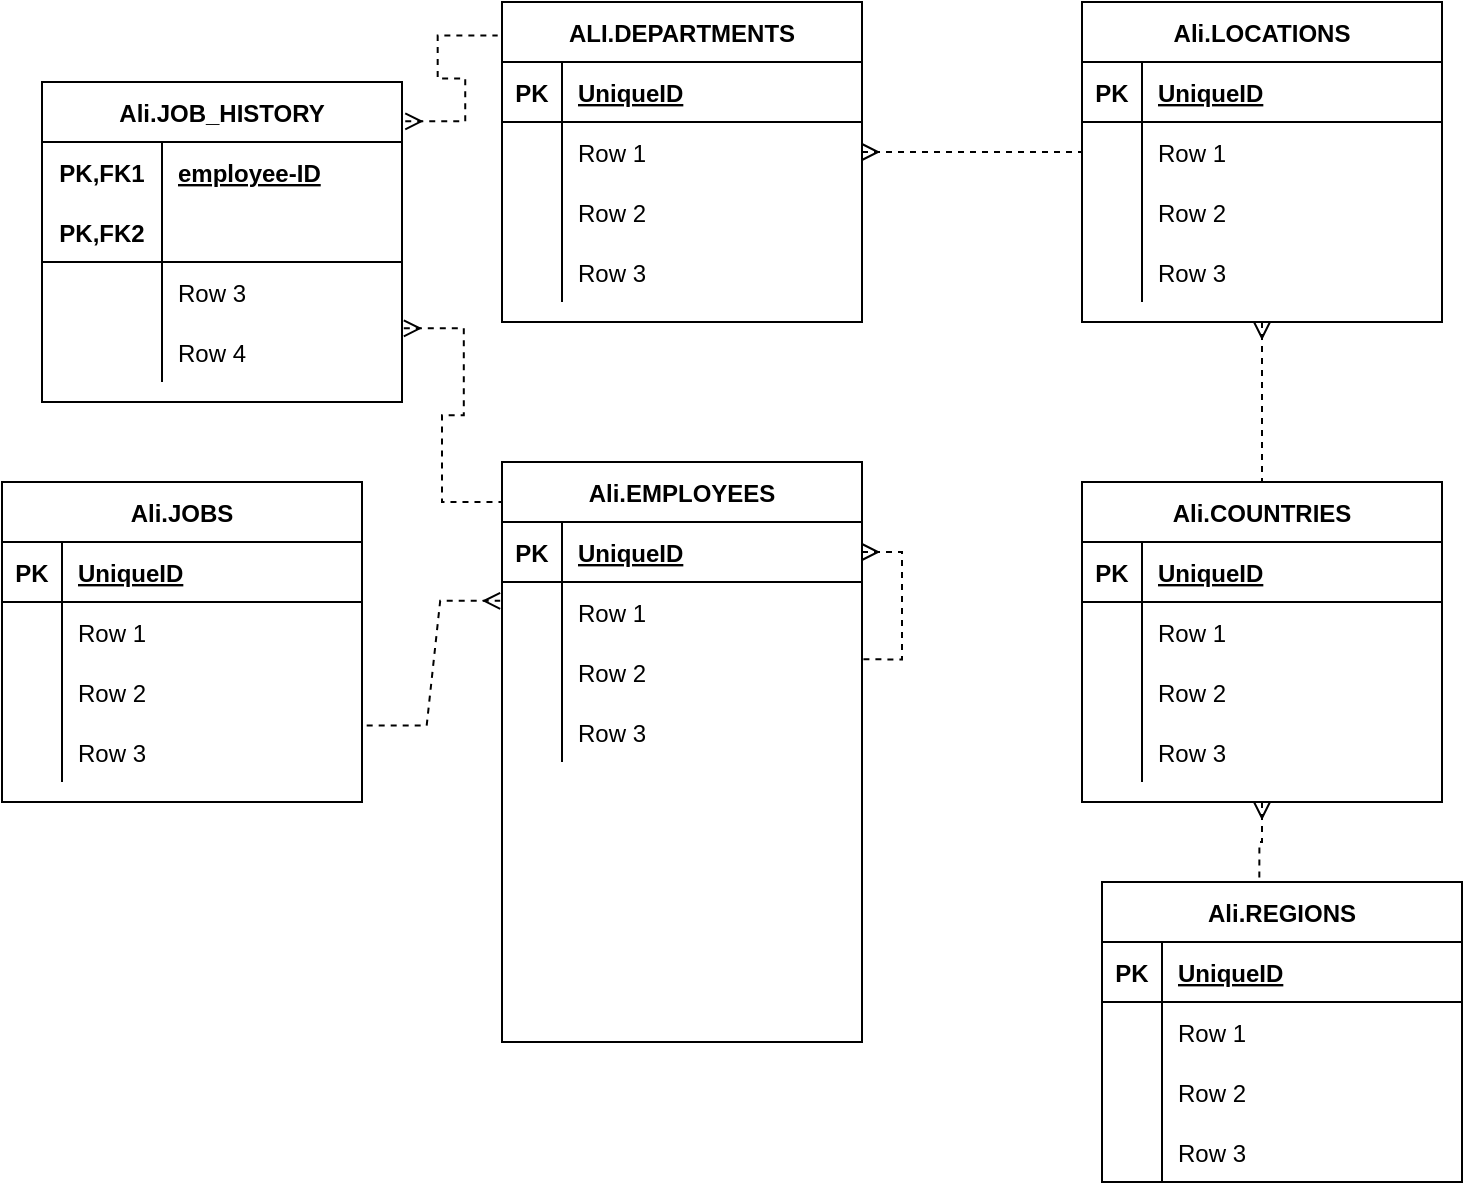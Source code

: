 <mxfile version="15.8.2" type="github">
  <diagram id="R2lEEEUBdFMjLlhIrx00" name="Page-1">
    <mxGraphModel dx="767" dy="3507" grid="1" gridSize="10" guides="1" tooltips="1" connect="1" arrows="1" fold="1" page="1" pageScale="1" pageWidth="850" pageHeight="1100" math="0" shadow="0" extFonts="Permanent Marker^https://fonts.googleapis.com/css?family=Permanent+Marker">
      <root>
        <mxCell id="0" />
        <mxCell id="1" parent="0" />
        <mxCell id="7fZ0vYvf8pzitBGJ73c1-1" value="Ali.JOBS" style="shape=table;startSize=30;container=1;collapsible=1;childLayout=tableLayout;fixedRows=1;rowLines=0;fontStyle=1;align=center;resizeLast=1;" vertex="1" parent="1">
          <mxGeometry x="20" y="-1880" width="180" height="160" as="geometry" />
        </mxCell>
        <mxCell id="7fZ0vYvf8pzitBGJ73c1-2" value="" style="shape=partialRectangle;collapsible=0;dropTarget=0;pointerEvents=0;fillColor=none;top=0;left=0;bottom=1;right=0;points=[[0,0.5],[1,0.5]];portConstraint=eastwest;" vertex="1" parent="7fZ0vYvf8pzitBGJ73c1-1">
          <mxGeometry y="30" width="180" height="30" as="geometry" />
        </mxCell>
        <mxCell id="7fZ0vYvf8pzitBGJ73c1-3" value="PK" style="shape=partialRectangle;connectable=0;fillColor=none;top=0;left=0;bottom=0;right=0;fontStyle=1;overflow=hidden;" vertex="1" parent="7fZ0vYvf8pzitBGJ73c1-2">
          <mxGeometry width="30" height="30" as="geometry">
            <mxRectangle width="30" height="30" as="alternateBounds" />
          </mxGeometry>
        </mxCell>
        <mxCell id="7fZ0vYvf8pzitBGJ73c1-4" value="UniqueID" style="shape=partialRectangle;connectable=0;fillColor=none;top=0;left=0;bottom=0;right=0;align=left;spacingLeft=6;fontStyle=5;overflow=hidden;" vertex="1" parent="7fZ0vYvf8pzitBGJ73c1-2">
          <mxGeometry x="30" width="150" height="30" as="geometry">
            <mxRectangle width="150" height="30" as="alternateBounds" />
          </mxGeometry>
        </mxCell>
        <mxCell id="7fZ0vYvf8pzitBGJ73c1-5" value="" style="shape=partialRectangle;collapsible=0;dropTarget=0;pointerEvents=0;fillColor=none;top=0;left=0;bottom=0;right=0;points=[[0,0.5],[1,0.5]];portConstraint=eastwest;" vertex="1" parent="7fZ0vYvf8pzitBGJ73c1-1">
          <mxGeometry y="60" width="180" height="30" as="geometry" />
        </mxCell>
        <mxCell id="7fZ0vYvf8pzitBGJ73c1-6" value="" style="shape=partialRectangle;connectable=0;fillColor=none;top=0;left=0;bottom=0;right=0;editable=1;overflow=hidden;" vertex="1" parent="7fZ0vYvf8pzitBGJ73c1-5">
          <mxGeometry width="30" height="30" as="geometry">
            <mxRectangle width="30" height="30" as="alternateBounds" />
          </mxGeometry>
        </mxCell>
        <mxCell id="7fZ0vYvf8pzitBGJ73c1-7" value="Row 1" style="shape=partialRectangle;connectable=0;fillColor=none;top=0;left=0;bottom=0;right=0;align=left;spacingLeft=6;overflow=hidden;" vertex="1" parent="7fZ0vYvf8pzitBGJ73c1-5">
          <mxGeometry x="30" width="150" height="30" as="geometry">
            <mxRectangle width="150" height="30" as="alternateBounds" />
          </mxGeometry>
        </mxCell>
        <mxCell id="7fZ0vYvf8pzitBGJ73c1-8" value="" style="shape=partialRectangle;collapsible=0;dropTarget=0;pointerEvents=0;fillColor=none;top=0;left=0;bottom=0;right=0;points=[[0,0.5],[1,0.5]];portConstraint=eastwest;" vertex="1" parent="7fZ0vYvf8pzitBGJ73c1-1">
          <mxGeometry y="90" width="180" height="30" as="geometry" />
        </mxCell>
        <mxCell id="7fZ0vYvf8pzitBGJ73c1-9" value="" style="shape=partialRectangle;connectable=0;fillColor=none;top=0;left=0;bottom=0;right=0;editable=1;overflow=hidden;" vertex="1" parent="7fZ0vYvf8pzitBGJ73c1-8">
          <mxGeometry width="30" height="30" as="geometry">
            <mxRectangle width="30" height="30" as="alternateBounds" />
          </mxGeometry>
        </mxCell>
        <mxCell id="7fZ0vYvf8pzitBGJ73c1-10" value="Row 2" style="shape=partialRectangle;connectable=0;fillColor=none;top=0;left=0;bottom=0;right=0;align=left;spacingLeft=6;overflow=hidden;" vertex="1" parent="7fZ0vYvf8pzitBGJ73c1-8">
          <mxGeometry x="30" width="150" height="30" as="geometry">
            <mxRectangle width="150" height="30" as="alternateBounds" />
          </mxGeometry>
        </mxCell>
        <mxCell id="7fZ0vYvf8pzitBGJ73c1-11" value="" style="shape=partialRectangle;collapsible=0;dropTarget=0;pointerEvents=0;fillColor=none;top=0;left=0;bottom=0;right=0;points=[[0,0.5],[1,0.5]];portConstraint=eastwest;" vertex="1" parent="7fZ0vYvf8pzitBGJ73c1-1">
          <mxGeometry y="120" width="180" height="30" as="geometry" />
        </mxCell>
        <mxCell id="7fZ0vYvf8pzitBGJ73c1-12" value="" style="shape=partialRectangle;connectable=0;fillColor=none;top=0;left=0;bottom=0;right=0;editable=1;overflow=hidden;" vertex="1" parent="7fZ0vYvf8pzitBGJ73c1-11">
          <mxGeometry width="30" height="30" as="geometry">
            <mxRectangle width="30" height="30" as="alternateBounds" />
          </mxGeometry>
        </mxCell>
        <mxCell id="7fZ0vYvf8pzitBGJ73c1-13" value="Row 3" style="shape=partialRectangle;connectable=0;fillColor=none;top=0;left=0;bottom=0;right=0;align=left;spacingLeft=6;overflow=hidden;" vertex="1" parent="7fZ0vYvf8pzitBGJ73c1-11">
          <mxGeometry x="30" width="150" height="30" as="geometry">
            <mxRectangle width="150" height="30" as="alternateBounds" />
          </mxGeometry>
        </mxCell>
        <mxCell id="7fZ0vYvf8pzitBGJ73c1-14" value="Ali.JOB_HISTORY" style="shape=table;startSize=30;container=1;collapsible=1;childLayout=tableLayout;fixedRows=1;rowLines=0;fontStyle=1;align=center;resizeLast=1;" vertex="1" parent="1">
          <mxGeometry x="40" y="-2080" width="180" height="160" as="geometry" />
        </mxCell>
        <mxCell id="7fZ0vYvf8pzitBGJ73c1-15" value="" style="shape=partialRectangle;collapsible=0;dropTarget=0;pointerEvents=0;fillColor=none;top=0;left=0;bottom=0;right=0;points=[[0,0.5],[1,0.5]];portConstraint=eastwest;" vertex="1" parent="7fZ0vYvf8pzitBGJ73c1-14">
          <mxGeometry y="30" width="180" height="30" as="geometry" />
        </mxCell>
        <mxCell id="7fZ0vYvf8pzitBGJ73c1-16" value="PK,FK1" style="shape=partialRectangle;connectable=0;fillColor=none;top=0;left=0;bottom=0;right=0;fontStyle=1;overflow=hidden;" vertex="1" parent="7fZ0vYvf8pzitBGJ73c1-15">
          <mxGeometry width="60" height="30" as="geometry">
            <mxRectangle width="60" height="30" as="alternateBounds" />
          </mxGeometry>
        </mxCell>
        <mxCell id="7fZ0vYvf8pzitBGJ73c1-17" value="employee-ID" style="shape=partialRectangle;connectable=0;fillColor=none;top=0;left=0;bottom=0;right=0;align=left;spacingLeft=6;fontStyle=5;overflow=hidden;" vertex="1" parent="7fZ0vYvf8pzitBGJ73c1-15">
          <mxGeometry x="60" width="120" height="30" as="geometry">
            <mxRectangle width="120" height="30" as="alternateBounds" />
          </mxGeometry>
        </mxCell>
        <mxCell id="7fZ0vYvf8pzitBGJ73c1-18" value="" style="shape=partialRectangle;collapsible=0;dropTarget=0;pointerEvents=0;fillColor=none;top=0;left=0;bottom=1;right=0;points=[[0,0.5],[1,0.5]];portConstraint=eastwest;" vertex="1" parent="7fZ0vYvf8pzitBGJ73c1-14">
          <mxGeometry y="60" width="180" height="30" as="geometry" />
        </mxCell>
        <mxCell id="7fZ0vYvf8pzitBGJ73c1-19" value="PK,FK2" style="shape=partialRectangle;connectable=0;fillColor=none;top=0;left=0;bottom=0;right=0;fontStyle=1;overflow=hidden;" vertex="1" parent="7fZ0vYvf8pzitBGJ73c1-18">
          <mxGeometry width="60" height="30" as="geometry">
            <mxRectangle width="60" height="30" as="alternateBounds" />
          </mxGeometry>
        </mxCell>
        <mxCell id="7fZ0vYvf8pzitBGJ73c1-20" value="" style="shape=partialRectangle;connectable=0;fillColor=none;top=0;left=0;bottom=0;right=0;align=left;spacingLeft=6;fontStyle=5;overflow=hidden;" vertex="1" parent="7fZ0vYvf8pzitBGJ73c1-18">
          <mxGeometry x="60" width="120" height="30" as="geometry">
            <mxRectangle width="120" height="30" as="alternateBounds" />
          </mxGeometry>
        </mxCell>
        <mxCell id="7fZ0vYvf8pzitBGJ73c1-21" value="" style="shape=partialRectangle;collapsible=0;dropTarget=0;pointerEvents=0;fillColor=none;top=0;left=0;bottom=0;right=0;points=[[0,0.5],[1,0.5]];portConstraint=eastwest;" vertex="1" parent="7fZ0vYvf8pzitBGJ73c1-14">
          <mxGeometry y="90" width="180" height="30" as="geometry" />
        </mxCell>
        <mxCell id="7fZ0vYvf8pzitBGJ73c1-22" value="" style="shape=partialRectangle;connectable=0;fillColor=none;top=0;left=0;bottom=0;right=0;editable=1;overflow=hidden;" vertex="1" parent="7fZ0vYvf8pzitBGJ73c1-21">
          <mxGeometry width="60" height="30" as="geometry">
            <mxRectangle width="60" height="30" as="alternateBounds" />
          </mxGeometry>
        </mxCell>
        <mxCell id="7fZ0vYvf8pzitBGJ73c1-23" value="Row 3" style="shape=partialRectangle;connectable=0;fillColor=none;top=0;left=0;bottom=0;right=0;align=left;spacingLeft=6;overflow=hidden;" vertex="1" parent="7fZ0vYvf8pzitBGJ73c1-21">
          <mxGeometry x="60" width="120" height="30" as="geometry">
            <mxRectangle width="120" height="30" as="alternateBounds" />
          </mxGeometry>
        </mxCell>
        <mxCell id="7fZ0vYvf8pzitBGJ73c1-24" value="" style="shape=partialRectangle;collapsible=0;dropTarget=0;pointerEvents=0;fillColor=none;top=0;left=0;bottom=0;right=0;points=[[0,0.5],[1,0.5]];portConstraint=eastwest;" vertex="1" parent="7fZ0vYvf8pzitBGJ73c1-14">
          <mxGeometry y="120" width="180" height="30" as="geometry" />
        </mxCell>
        <mxCell id="7fZ0vYvf8pzitBGJ73c1-25" value="" style="shape=partialRectangle;connectable=0;fillColor=none;top=0;left=0;bottom=0;right=0;editable=1;overflow=hidden;" vertex="1" parent="7fZ0vYvf8pzitBGJ73c1-24">
          <mxGeometry width="60" height="30" as="geometry">
            <mxRectangle width="60" height="30" as="alternateBounds" />
          </mxGeometry>
        </mxCell>
        <mxCell id="7fZ0vYvf8pzitBGJ73c1-26" value="Row 4" style="shape=partialRectangle;connectable=0;fillColor=none;top=0;left=0;bottom=0;right=0;align=left;spacingLeft=6;overflow=hidden;" vertex="1" parent="7fZ0vYvf8pzitBGJ73c1-24">
          <mxGeometry x="60" width="120" height="30" as="geometry">
            <mxRectangle width="120" height="30" as="alternateBounds" />
          </mxGeometry>
        </mxCell>
        <mxCell id="7fZ0vYvf8pzitBGJ73c1-28" value="ALI.DEPARTMENTS" style="shape=table;startSize=30;container=1;collapsible=1;childLayout=tableLayout;fixedRows=1;rowLines=0;fontStyle=1;align=center;resizeLast=1;" vertex="1" parent="1">
          <mxGeometry x="270" y="-2120" width="180" height="160" as="geometry" />
        </mxCell>
        <mxCell id="7fZ0vYvf8pzitBGJ73c1-29" value="" style="shape=partialRectangle;collapsible=0;dropTarget=0;pointerEvents=0;fillColor=none;top=0;left=0;bottom=1;right=0;points=[[0,0.5],[1,0.5]];portConstraint=eastwest;" vertex="1" parent="7fZ0vYvf8pzitBGJ73c1-28">
          <mxGeometry y="30" width="180" height="30" as="geometry" />
        </mxCell>
        <mxCell id="7fZ0vYvf8pzitBGJ73c1-30" value="PK" style="shape=partialRectangle;connectable=0;fillColor=none;top=0;left=0;bottom=0;right=0;fontStyle=1;overflow=hidden;" vertex="1" parent="7fZ0vYvf8pzitBGJ73c1-29">
          <mxGeometry width="30" height="30" as="geometry">
            <mxRectangle width="30" height="30" as="alternateBounds" />
          </mxGeometry>
        </mxCell>
        <mxCell id="7fZ0vYvf8pzitBGJ73c1-31" value="UniqueID" style="shape=partialRectangle;connectable=0;fillColor=none;top=0;left=0;bottom=0;right=0;align=left;spacingLeft=6;fontStyle=5;overflow=hidden;" vertex="1" parent="7fZ0vYvf8pzitBGJ73c1-29">
          <mxGeometry x="30" width="150" height="30" as="geometry">
            <mxRectangle width="150" height="30" as="alternateBounds" />
          </mxGeometry>
        </mxCell>
        <mxCell id="7fZ0vYvf8pzitBGJ73c1-32" value="" style="shape=partialRectangle;collapsible=0;dropTarget=0;pointerEvents=0;fillColor=none;top=0;left=0;bottom=0;right=0;points=[[0,0.5],[1,0.5]];portConstraint=eastwest;" vertex="1" parent="7fZ0vYvf8pzitBGJ73c1-28">
          <mxGeometry y="60" width="180" height="30" as="geometry" />
        </mxCell>
        <mxCell id="7fZ0vYvf8pzitBGJ73c1-33" value="" style="shape=partialRectangle;connectable=0;fillColor=none;top=0;left=0;bottom=0;right=0;editable=1;overflow=hidden;" vertex="1" parent="7fZ0vYvf8pzitBGJ73c1-32">
          <mxGeometry width="30" height="30" as="geometry">
            <mxRectangle width="30" height="30" as="alternateBounds" />
          </mxGeometry>
        </mxCell>
        <mxCell id="7fZ0vYvf8pzitBGJ73c1-34" value="Row 1" style="shape=partialRectangle;connectable=0;fillColor=none;top=0;left=0;bottom=0;right=0;align=left;spacingLeft=6;overflow=hidden;" vertex="1" parent="7fZ0vYvf8pzitBGJ73c1-32">
          <mxGeometry x="30" width="150" height="30" as="geometry">
            <mxRectangle width="150" height="30" as="alternateBounds" />
          </mxGeometry>
        </mxCell>
        <mxCell id="7fZ0vYvf8pzitBGJ73c1-35" value="" style="shape=partialRectangle;collapsible=0;dropTarget=0;pointerEvents=0;fillColor=none;top=0;left=0;bottom=0;right=0;points=[[0,0.5],[1,0.5]];portConstraint=eastwest;" vertex="1" parent="7fZ0vYvf8pzitBGJ73c1-28">
          <mxGeometry y="90" width="180" height="30" as="geometry" />
        </mxCell>
        <mxCell id="7fZ0vYvf8pzitBGJ73c1-36" value="" style="shape=partialRectangle;connectable=0;fillColor=none;top=0;left=0;bottom=0;right=0;editable=1;overflow=hidden;" vertex="1" parent="7fZ0vYvf8pzitBGJ73c1-35">
          <mxGeometry width="30" height="30" as="geometry">
            <mxRectangle width="30" height="30" as="alternateBounds" />
          </mxGeometry>
        </mxCell>
        <mxCell id="7fZ0vYvf8pzitBGJ73c1-37" value="Row 2" style="shape=partialRectangle;connectable=0;fillColor=none;top=0;left=0;bottom=0;right=0;align=left;spacingLeft=6;overflow=hidden;" vertex="1" parent="7fZ0vYvf8pzitBGJ73c1-35">
          <mxGeometry x="30" width="150" height="30" as="geometry">
            <mxRectangle width="150" height="30" as="alternateBounds" />
          </mxGeometry>
        </mxCell>
        <mxCell id="7fZ0vYvf8pzitBGJ73c1-38" value="" style="shape=partialRectangle;collapsible=0;dropTarget=0;pointerEvents=0;fillColor=none;top=0;left=0;bottom=0;right=0;points=[[0,0.5],[1,0.5]];portConstraint=eastwest;" vertex="1" parent="7fZ0vYvf8pzitBGJ73c1-28">
          <mxGeometry y="120" width="180" height="30" as="geometry" />
        </mxCell>
        <mxCell id="7fZ0vYvf8pzitBGJ73c1-39" value="" style="shape=partialRectangle;connectable=0;fillColor=none;top=0;left=0;bottom=0;right=0;editable=1;overflow=hidden;" vertex="1" parent="7fZ0vYvf8pzitBGJ73c1-38">
          <mxGeometry width="30" height="30" as="geometry">
            <mxRectangle width="30" height="30" as="alternateBounds" />
          </mxGeometry>
        </mxCell>
        <mxCell id="7fZ0vYvf8pzitBGJ73c1-40" value="Row 3" style="shape=partialRectangle;connectable=0;fillColor=none;top=0;left=0;bottom=0;right=0;align=left;spacingLeft=6;overflow=hidden;" vertex="1" parent="7fZ0vYvf8pzitBGJ73c1-38">
          <mxGeometry x="30" width="150" height="30" as="geometry">
            <mxRectangle width="150" height="30" as="alternateBounds" />
          </mxGeometry>
        </mxCell>
        <mxCell id="7fZ0vYvf8pzitBGJ73c1-117" style="edgeStyle=orthogonalEdgeStyle;rounded=0;orthogonalLoop=1;jettySize=auto;html=1;exitX=0.5;exitY=1;exitDx=0;exitDy=0;entryX=0.5;entryY=0;entryDx=0;entryDy=0;dashed=1;startArrow=ERmany;startFill=0;endArrow=none;endFill=0;" edge="1" parent="1" source="7fZ0vYvf8pzitBGJ73c1-41" target="7fZ0vYvf8pzitBGJ73c1-71">
          <mxGeometry relative="1" as="geometry" />
        </mxCell>
        <mxCell id="7fZ0vYvf8pzitBGJ73c1-41" value="Ali.LOCATIONS" style="shape=table;startSize=30;container=1;collapsible=1;childLayout=tableLayout;fixedRows=1;rowLines=0;fontStyle=1;align=center;resizeLast=1;" vertex="1" parent="1">
          <mxGeometry x="560" y="-2120" width="180" height="160" as="geometry" />
        </mxCell>
        <mxCell id="7fZ0vYvf8pzitBGJ73c1-42" value="" style="shape=partialRectangle;collapsible=0;dropTarget=0;pointerEvents=0;fillColor=none;top=0;left=0;bottom=1;right=0;points=[[0,0.5],[1,0.5]];portConstraint=eastwest;" vertex="1" parent="7fZ0vYvf8pzitBGJ73c1-41">
          <mxGeometry y="30" width="180" height="30" as="geometry" />
        </mxCell>
        <mxCell id="7fZ0vYvf8pzitBGJ73c1-43" value="PK" style="shape=partialRectangle;connectable=0;fillColor=none;top=0;left=0;bottom=0;right=0;fontStyle=1;overflow=hidden;" vertex="1" parent="7fZ0vYvf8pzitBGJ73c1-42">
          <mxGeometry width="30" height="30" as="geometry">
            <mxRectangle width="30" height="30" as="alternateBounds" />
          </mxGeometry>
        </mxCell>
        <mxCell id="7fZ0vYvf8pzitBGJ73c1-44" value="UniqueID" style="shape=partialRectangle;connectable=0;fillColor=none;top=0;left=0;bottom=0;right=0;align=left;spacingLeft=6;fontStyle=5;overflow=hidden;" vertex="1" parent="7fZ0vYvf8pzitBGJ73c1-42">
          <mxGeometry x="30" width="150" height="30" as="geometry">
            <mxRectangle width="150" height="30" as="alternateBounds" />
          </mxGeometry>
        </mxCell>
        <mxCell id="7fZ0vYvf8pzitBGJ73c1-45" value="" style="shape=partialRectangle;collapsible=0;dropTarget=0;pointerEvents=0;fillColor=none;top=0;left=0;bottom=0;right=0;points=[[0,0.5],[1,0.5]];portConstraint=eastwest;" vertex="1" parent="7fZ0vYvf8pzitBGJ73c1-41">
          <mxGeometry y="60" width="180" height="30" as="geometry" />
        </mxCell>
        <mxCell id="7fZ0vYvf8pzitBGJ73c1-46" value="" style="shape=partialRectangle;connectable=0;fillColor=none;top=0;left=0;bottom=0;right=0;editable=1;overflow=hidden;" vertex="1" parent="7fZ0vYvf8pzitBGJ73c1-45">
          <mxGeometry width="30" height="30" as="geometry">
            <mxRectangle width="30" height="30" as="alternateBounds" />
          </mxGeometry>
        </mxCell>
        <mxCell id="7fZ0vYvf8pzitBGJ73c1-47" value="Row 1" style="shape=partialRectangle;connectable=0;fillColor=none;top=0;left=0;bottom=0;right=0;align=left;spacingLeft=6;overflow=hidden;" vertex="1" parent="7fZ0vYvf8pzitBGJ73c1-45">
          <mxGeometry x="30" width="150" height="30" as="geometry">
            <mxRectangle width="150" height="30" as="alternateBounds" />
          </mxGeometry>
        </mxCell>
        <mxCell id="7fZ0vYvf8pzitBGJ73c1-48" value="" style="shape=partialRectangle;collapsible=0;dropTarget=0;pointerEvents=0;fillColor=none;top=0;left=0;bottom=0;right=0;points=[[0,0.5],[1,0.5]];portConstraint=eastwest;" vertex="1" parent="7fZ0vYvf8pzitBGJ73c1-41">
          <mxGeometry y="90" width="180" height="30" as="geometry" />
        </mxCell>
        <mxCell id="7fZ0vYvf8pzitBGJ73c1-49" value="" style="shape=partialRectangle;connectable=0;fillColor=none;top=0;left=0;bottom=0;right=0;editable=1;overflow=hidden;" vertex="1" parent="7fZ0vYvf8pzitBGJ73c1-48">
          <mxGeometry width="30" height="30" as="geometry">
            <mxRectangle width="30" height="30" as="alternateBounds" />
          </mxGeometry>
        </mxCell>
        <mxCell id="7fZ0vYvf8pzitBGJ73c1-50" value="Row 2" style="shape=partialRectangle;connectable=0;fillColor=none;top=0;left=0;bottom=0;right=0;align=left;spacingLeft=6;overflow=hidden;" vertex="1" parent="7fZ0vYvf8pzitBGJ73c1-48">
          <mxGeometry x="30" width="150" height="30" as="geometry">
            <mxRectangle width="150" height="30" as="alternateBounds" />
          </mxGeometry>
        </mxCell>
        <mxCell id="7fZ0vYvf8pzitBGJ73c1-51" value="" style="shape=partialRectangle;collapsible=0;dropTarget=0;pointerEvents=0;fillColor=none;top=0;left=0;bottom=0;right=0;points=[[0,0.5],[1,0.5]];portConstraint=eastwest;" vertex="1" parent="7fZ0vYvf8pzitBGJ73c1-41">
          <mxGeometry y="120" width="180" height="30" as="geometry" />
        </mxCell>
        <mxCell id="7fZ0vYvf8pzitBGJ73c1-52" value="" style="shape=partialRectangle;connectable=0;fillColor=none;top=0;left=0;bottom=0;right=0;editable=1;overflow=hidden;" vertex="1" parent="7fZ0vYvf8pzitBGJ73c1-51">
          <mxGeometry width="30" height="30" as="geometry">
            <mxRectangle width="30" height="30" as="alternateBounds" />
          </mxGeometry>
        </mxCell>
        <mxCell id="7fZ0vYvf8pzitBGJ73c1-53" value="Row 3" style="shape=partialRectangle;connectable=0;fillColor=none;top=0;left=0;bottom=0;right=0;align=left;spacingLeft=6;overflow=hidden;" vertex="1" parent="7fZ0vYvf8pzitBGJ73c1-51">
          <mxGeometry x="30" width="150" height="30" as="geometry">
            <mxRectangle width="150" height="30" as="alternateBounds" />
          </mxGeometry>
        </mxCell>
        <mxCell id="7fZ0vYvf8pzitBGJ73c1-58" value="Ali.EMPLOYEES" style="shape=table;startSize=30;container=1;collapsible=1;childLayout=tableLayout;fixedRows=1;rowLines=0;fontStyle=1;align=center;resizeLast=1;" vertex="1" parent="1">
          <mxGeometry x="270" y="-1890" width="180" height="290" as="geometry" />
        </mxCell>
        <mxCell id="7fZ0vYvf8pzitBGJ73c1-116" style="edgeStyle=orthogonalEdgeStyle;rounded=0;orthogonalLoop=1;jettySize=auto;html=1;exitX=1;exitY=0.5;exitDx=0;exitDy=0;entryX=1.002;entryY=0.289;entryDx=0;entryDy=0;entryPerimeter=0;dashed=1;startArrow=ERmany;startFill=0;endArrow=none;endFill=0;" edge="1" parent="7fZ0vYvf8pzitBGJ73c1-58" source="7fZ0vYvf8pzitBGJ73c1-59" target="7fZ0vYvf8pzitBGJ73c1-65">
          <mxGeometry relative="1" as="geometry" />
        </mxCell>
        <mxCell id="7fZ0vYvf8pzitBGJ73c1-59" value="" style="shape=partialRectangle;collapsible=0;dropTarget=0;pointerEvents=0;fillColor=none;top=0;left=0;bottom=1;right=0;points=[[0,0.5],[1,0.5]];portConstraint=eastwest;" vertex="1" parent="7fZ0vYvf8pzitBGJ73c1-58">
          <mxGeometry y="30" width="180" height="30" as="geometry" />
        </mxCell>
        <mxCell id="7fZ0vYvf8pzitBGJ73c1-60" value="PK" style="shape=partialRectangle;connectable=0;fillColor=none;top=0;left=0;bottom=0;right=0;fontStyle=1;overflow=hidden;" vertex="1" parent="7fZ0vYvf8pzitBGJ73c1-59">
          <mxGeometry width="30" height="30" as="geometry">
            <mxRectangle width="30" height="30" as="alternateBounds" />
          </mxGeometry>
        </mxCell>
        <mxCell id="7fZ0vYvf8pzitBGJ73c1-61" value="UniqueID" style="shape=partialRectangle;connectable=0;fillColor=none;top=0;left=0;bottom=0;right=0;align=left;spacingLeft=6;fontStyle=5;overflow=hidden;" vertex="1" parent="7fZ0vYvf8pzitBGJ73c1-59">
          <mxGeometry x="30" width="150" height="30" as="geometry">
            <mxRectangle width="150" height="30" as="alternateBounds" />
          </mxGeometry>
        </mxCell>
        <mxCell id="7fZ0vYvf8pzitBGJ73c1-62" value="" style="shape=partialRectangle;collapsible=0;dropTarget=0;pointerEvents=0;fillColor=none;top=0;left=0;bottom=0;right=0;points=[[0,0.5],[1,0.5]];portConstraint=eastwest;" vertex="1" parent="7fZ0vYvf8pzitBGJ73c1-58">
          <mxGeometry y="60" width="180" height="30" as="geometry" />
        </mxCell>
        <mxCell id="7fZ0vYvf8pzitBGJ73c1-63" value="" style="shape=partialRectangle;connectable=0;fillColor=none;top=0;left=0;bottom=0;right=0;editable=1;overflow=hidden;" vertex="1" parent="7fZ0vYvf8pzitBGJ73c1-62">
          <mxGeometry width="30" height="30" as="geometry">
            <mxRectangle width="30" height="30" as="alternateBounds" />
          </mxGeometry>
        </mxCell>
        <mxCell id="7fZ0vYvf8pzitBGJ73c1-64" value="Row 1" style="shape=partialRectangle;connectable=0;fillColor=none;top=0;left=0;bottom=0;right=0;align=left;spacingLeft=6;overflow=hidden;" vertex="1" parent="7fZ0vYvf8pzitBGJ73c1-62">
          <mxGeometry x="30" width="150" height="30" as="geometry">
            <mxRectangle width="150" height="30" as="alternateBounds" />
          </mxGeometry>
        </mxCell>
        <mxCell id="7fZ0vYvf8pzitBGJ73c1-65" value="" style="shape=partialRectangle;collapsible=0;dropTarget=0;pointerEvents=0;fillColor=none;top=0;left=0;bottom=0;right=0;points=[[0,0.5],[1,0.5]];portConstraint=eastwest;" vertex="1" parent="7fZ0vYvf8pzitBGJ73c1-58">
          <mxGeometry y="90" width="180" height="30" as="geometry" />
        </mxCell>
        <mxCell id="7fZ0vYvf8pzitBGJ73c1-66" value="" style="shape=partialRectangle;connectable=0;fillColor=none;top=0;left=0;bottom=0;right=0;editable=1;overflow=hidden;" vertex="1" parent="7fZ0vYvf8pzitBGJ73c1-65">
          <mxGeometry width="30" height="30" as="geometry">
            <mxRectangle width="30" height="30" as="alternateBounds" />
          </mxGeometry>
        </mxCell>
        <mxCell id="7fZ0vYvf8pzitBGJ73c1-67" value="Row 2" style="shape=partialRectangle;connectable=0;fillColor=none;top=0;left=0;bottom=0;right=0;align=left;spacingLeft=6;overflow=hidden;" vertex="1" parent="7fZ0vYvf8pzitBGJ73c1-65">
          <mxGeometry x="30" width="150" height="30" as="geometry">
            <mxRectangle width="150" height="30" as="alternateBounds" />
          </mxGeometry>
        </mxCell>
        <mxCell id="7fZ0vYvf8pzitBGJ73c1-68" value="" style="shape=partialRectangle;collapsible=0;dropTarget=0;pointerEvents=0;fillColor=none;top=0;left=0;bottom=0;right=0;points=[[0,0.5],[1,0.5]];portConstraint=eastwest;" vertex="1" parent="7fZ0vYvf8pzitBGJ73c1-58">
          <mxGeometry y="120" width="180" height="30" as="geometry" />
        </mxCell>
        <mxCell id="7fZ0vYvf8pzitBGJ73c1-69" value="" style="shape=partialRectangle;connectable=0;fillColor=none;top=0;left=0;bottom=0;right=0;editable=1;overflow=hidden;" vertex="1" parent="7fZ0vYvf8pzitBGJ73c1-68">
          <mxGeometry width="30" height="30" as="geometry">
            <mxRectangle width="30" height="30" as="alternateBounds" />
          </mxGeometry>
        </mxCell>
        <mxCell id="7fZ0vYvf8pzitBGJ73c1-70" value="Row 3" style="shape=partialRectangle;connectable=0;fillColor=none;top=0;left=0;bottom=0;right=0;align=left;spacingLeft=6;overflow=hidden;" vertex="1" parent="7fZ0vYvf8pzitBGJ73c1-68">
          <mxGeometry x="30" width="150" height="30" as="geometry">
            <mxRectangle width="150" height="30" as="alternateBounds" />
          </mxGeometry>
        </mxCell>
        <mxCell id="7fZ0vYvf8pzitBGJ73c1-118" style="edgeStyle=orthogonalEdgeStyle;rounded=0;orthogonalLoop=1;jettySize=auto;html=1;exitX=0.5;exitY=1;exitDx=0;exitDy=0;entryX=0.437;entryY=0;entryDx=0;entryDy=0;entryPerimeter=0;dashed=1;startArrow=ERmany;startFill=0;endArrow=none;endFill=0;" edge="1" parent="1" source="7fZ0vYvf8pzitBGJ73c1-71" target="7fZ0vYvf8pzitBGJ73c1-84">
          <mxGeometry relative="1" as="geometry" />
        </mxCell>
        <mxCell id="7fZ0vYvf8pzitBGJ73c1-71" value="Ali.COUNTRIES" style="shape=table;startSize=30;container=1;collapsible=1;childLayout=tableLayout;fixedRows=1;rowLines=0;fontStyle=1;align=center;resizeLast=1;" vertex="1" parent="1">
          <mxGeometry x="560" y="-1880" width="180" height="160" as="geometry" />
        </mxCell>
        <mxCell id="7fZ0vYvf8pzitBGJ73c1-72" value="" style="shape=partialRectangle;collapsible=0;dropTarget=0;pointerEvents=0;fillColor=none;top=0;left=0;bottom=1;right=0;points=[[0,0.5],[1,0.5]];portConstraint=eastwest;" vertex="1" parent="7fZ0vYvf8pzitBGJ73c1-71">
          <mxGeometry y="30" width="180" height="30" as="geometry" />
        </mxCell>
        <mxCell id="7fZ0vYvf8pzitBGJ73c1-73" value="PK" style="shape=partialRectangle;connectable=0;fillColor=none;top=0;left=0;bottom=0;right=0;fontStyle=1;overflow=hidden;" vertex="1" parent="7fZ0vYvf8pzitBGJ73c1-72">
          <mxGeometry width="30" height="30" as="geometry">
            <mxRectangle width="30" height="30" as="alternateBounds" />
          </mxGeometry>
        </mxCell>
        <mxCell id="7fZ0vYvf8pzitBGJ73c1-74" value="UniqueID" style="shape=partialRectangle;connectable=0;fillColor=none;top=0;left=0;bottom=0;right=0;align=left;spacingLeft=6;fontStyle=5;overflow=hidden;" vertex="1" parent="7fZ0vYvf8pzitBGJ73c1-72">
          <mxGeometry x="30" width="150" height="30" as="geometry">
            <mxRectangle width="150" height="30" as="alternateBounds" />
          </mxGeometry>
        </mxCell>
        <mxCell id="7fZ0vYvf8pzitBGJ73c1-75" value="" style="shape=partialRectangle;collapsible=0;dropTarget=0;pointerEvents=0;fillColor=none;top=0;left=0;bottom=0;right=0;points=[[0,0.5],[1,0.5]];portConstraint=eastwest;" vertex="1" parent="7fZ0vYvf8pzitBGJ73c1-71">
          <mxGeometry y="60" width="180" height="30" as="geometry" />
        </mxCell>
        <mxCell id="7fZ0vYvf8pzitBGJ73c1-76" value="" style="shape=partialRectangle;connectable=0;fillColor=none;top=0;left=0;bottom=0;right=0;editable=1;overflow=hidden;" vertex="1" parent="7fZ0vYvf8pzitBGJ73c1-75">
          <mxGeometry width="30" height="30" as="geometry">
            <mxRectangle width="30" height="30" as="alternateBounds" />
          </mxGeometry>
        </mxCell>
        <mxCell id="7fZ0vYvf8pzitBGJ73c1-77" value="Row 1" style="shape=partialRectangle;connectable=0;fillColor=none;top=0;left=0;bottom=0;right=0;align=left;spacingLeft=6;overflow=hidden;" vertex="1" parent="7fZ0vYvf8pzitBGJ73c1-75">
          <mxGeometry x="30" width="150" height="30" as="geometry">
            <mxRectangle width="150" height="30" as="alternateBounds" />
          </mxGeometry>
        </mxCell>
        <mxCell id="7fZ0vYvf8pzitBGJ73c1-78" value="" style="shape=partialRectangle;collapsible=0;dropTarget=0;pointerEvents=0;fillColor=none;top=0;left=0;bottom=0;right=0;points=[[0,0.5],[1,0.5]];portConstraint=eastwest;" vertex="1" parent="7fZ0vYvf8pzitBGJ73c1-71">
          <mxGeometry y="90" width="180" height="30" as="geometry" />
        </mxCell>
        <mxCell id="7fZ0vYvf8pzitBGJ73c1-79" value="" style="shape=partialRectangle;connectable=0;fillColor=none;top=0;left=0;bottom=0;right=0;editable=1;overflow=hidden;" vertex="1" parent="7fZ0vYvf8pzitBGJ73c1-78">
          <mxGeometry width="30" height="30" as="geometry">
            <mxRectangle width="30" height="30" as="alternateBounds" />
          </mxGeometry>
        </mxCell>
        <mxCell id="7fZ0vYvf8pzitBGJ73c1-80" value="Row 2" style="shape=partialRectangle;connectable=0;fillColor=none;top=0;left=0;bottom=0;right=0;align=left;spacingLeft=6;overflow=hidden;" vertex="1" parent="7fZ0vYvf8pzitBGJ73c1-78">
          <mxGeometry x="30" width="150" height="30" as="geometry">
            <mxRectangle width="150" height="30" as="alternateBounds" />
          </mxGeometry>
        </mxCell>
        <mxCell id="7fZ0vYvf8pzitBGJ73c1-81" value="" style="shape=partialRectangle;collapsible=0;dropTarget=0;pointerEvents=0;fillColor=none;top=0;left=0;bottom=0;right=0;points=[[0,0.5],[1,0.5]];portConstraint=eastwest;" vertex="1" parent="7fZ0vYvf8pzitBGJ73c1-71">
          <mxGeometry y="120" width="180" height="30" as="geometry" />
        </mxCell>
        <mxCell id="7fZ0vYvf8pzitBGJ73c1-82" value="" style="shape=partialRectangle;connectable=0;fillColor=none;top=0;left=0;bottom=0;right=0;editable=1;overflow=hidden;" vertex="1" parent="7fZ0vYvf8pzitBGJ73c1-81">
          <mxGeometry width="30" height="30" as="geometry">
            <mxRectangle width="30" height="30" as="alternateBounds" />
          </mxGeometry>
        </mxCell>
        <mxCell id="7fZ0vYvf8pzitBGJ73c1-83" value="Row 3" style="shape=partialRectangle;connectable=0;fillColor=none;top=0;left=0;bottom=0;right=0;align=left;spacingLeft=6;overflow=hidden;" vertex="1" parent="7fZ0vYvf8pzitBGJ73c1-81">
          <mxGeometry x="30" width="150" height="30" as="geometry">
            <mxRectangle width="150" height="30" as="alternateBounds" />
          </mxGeometry>
        </mxCell>
        <mxCell id="7fZ0vYvf8pzitBGJ73c1-84" value="Ali.REGIONS" style="shape=table;startSize=30;container=1;collapsible=1;childLayout=tableLayout;fixedRows=1;rowLines=0;fontStyle=1;align=center;resizeLast=1;" vertex="1" parent="1">
          <mxGeometry x="570" y="-1680" width="180" height="150" as="geometry" />
        </mxCell>
        <mxCell id="7fZ0vYvf8pzitBGJ73c1-85" value="" style="shape=partialRectangle;collapsible=0;dropTarget=0;pointerEvents=0;fillColor=none;top=0;left=0;bottom=1;right=0;points=[[0,0.5],[1,0.5]];portConstraint=eastwest;" vertex="1" parent="7fZ0vYvf8pzitBGJ73c1-84">
          <mxGeometry y="30" width="180" height="30" as="geometry" />
        </mxCell>
        <mxCell id="7fZ0vYvf8pzitBGJ73c1-86" value="PK" style="shape=partialRectangle;connectable=0;fillColor=none;top=0;left=0;bottom=0;right=0;fontStyle=1;overflow=hidden;" vertex="1" parent="7fZ0vYvf8pzitBGJ73c1-85">
          <mxGeometry width="30" height="30" as="geometry">
            <mxRectangle width="30" height="30" as="alternateBounds" />
          </mxGeometry>
        </mxCell>
        <mxCell id="7fZ0vYvf8pzitBGJ73c1-87" value="UniqueID" style="shape=partialRectangle;connectable=0;fillColor=none;top=0;left=0;bottom=0;right=0;align=left;spacingLeft=6;fontStyle=5;overflow=hidden;" vertex="1" parent="7fZ0vYvf8pzitBGJ73c1-85">
          <mxGeometry x="30" width="150" height="30" as="geometry">
            <mxRectangle width="150" height="30" as="alternateBounds" />
          </mxGeometry>
        </mxCell>
        <mxCell id="7fZ0vYvf8pzitBGJ73c1-88" value="" style="shape=partialRectangle;collapsible=0;dropTarget=0;pointerEvents=0;fillColor=none;top=0;left=0;bottom=0;right=0;points=[[0,0.5],[1,0.5]];portConstraint=eastwest;" vertex="1" parent="7fZ0vYvf8pzitBGJ73c1-84">
          <mxGeometry y="60" width="180" height="30" as="geometry" />
        </mxCell>
        <mxCell id="7fZ0vYvf8pzitBGJ73c1-89" value="" style="shape=partialRectangle;connectable=0;fillColor=none;top=0;left=0;bottom=0;right=0;editable=1;overflow=hidden;" vertex="1" parent="7fZ0vYvf8pzitBGJ73c1-88">
          <mxGeometry width="30" height="30" as="geometry">
            <mxRectangle width="30" height="30" as="alternateBounds" />
          </mxGeometry>
        </mxCell>
        <mxCell id="7fZ0vYvf8pzitBGJ73c1-90" value="Row 1" style="shape=partialRectangle;connectable=0;fillColor=none;top=0;left=0;bottom=0;right=0;align=left;spacingLeft=6;overflow=hidden;" vertex="1" parent="7fZ0vYvf8pzitBGJ73c1-88">
          <mxGeometry x="30" width="150" height="30" as="geometry">
            <mxRectangle width="150" height="30" as="alternateBounds" />
          </mxGeometry>
        </mxCell>
        <mxCell id="7fZ0vYvf8pzitBGJ73c1-91" value="" style="shape=partialRectangle;collapsible=0;dropTarget=0;pointerEvents=0;fillColor=none;top=0;left=0;bottom=0;right=0;points=[[0,0.5],[1,0.5]];portConstraint=eastwest;" vertex="1" parent="7fZ0vYvf8pzitBGJ73c1-84">
          <mxGeometry y="90" width="180" height="30" as="geometry" />
        </mxCell>
        <mxCell id="7fZ0vYvf8pzitBGJ73c1-92" value="" style="shape=partialRectangle;connectable=0;fillColor=none;top=0;left=0;bottom=0;right=0;editable=1;overflow=hidden;" vertex="1" parent="7fZ0vYvf8pzitBGJ73c1-91">
          <mxGeometry width="30" height="30" as="geometry">
            <mxRectangle width="30" height="30" as="alternateBounds" />
          </mxGeometry>
        </mxCell>
        <mxCell id="7fZ0vYvf8pzitBGJ73c1-93" value="Row 2" style="shape=partialRectangle;connectable=0;fillColor=none;top=0;left=0;bottom=0;right=0;align=left;spacingLeft=6;overflow=hidden;" vertex="1" parent="7fZ0vYvf8pzitBGJ73c1-91">
          <mxGeometry x="30" width="150" height="30" as="geometry">
            <mxRectangle width="150" height="30" as="alternateBounds" />
          </mxGeometry>
        </mxCell>
        <mxCell id="7fZ0vYvf8pzitBGJ73c1-94" value="" style="shape=partialRectangle;collapsible=0;dropTarget=0;pointerEvents=0;fillColor=none;top=0;left=0;bottom=0;right=0;points=[[0,0.5],[1,0.5]];portConstraint=eastwest;" vertex="1" parent="7fZ0vYvf8pzitBGJ73c1-84">
          <mxGeometry y="120" width="180" height="30" as="geometry" />
        </mxCell>
        <mxCell id="7fZ0vYvf8pzitBGJ73c1-95" value="" style="shape=partialRectangle;connectable=0;fillColor=none;top=0;left=0;bottom=0;right=0;editable=1;overflow=hidden;" vertex="1" parent="7fZ0vYvf8pzitBGJ73c1-94">
          <mxGeometry width="30" height="30" as="geometry">
            <mxRectangle width="30" height="30" as="alternateBounds" />
          </mxGeometry>
        </mxCell>
        <mxCell id="7fZ0vYvf8pzitBGJ73c1-96" value="Row 3" style="shape=partialRectangle;connectable=0;fillColor=none;top=0;left=0;bottom=0;right=0;align=left;spacingLeft=6;overflow=hidden;" vertex="1" parent="7fZ0vYvf8pzitBGJ73c1-94">
          <mxGeometry x="30" width="150" height="30" as="geometry">
            <mxRectangle width="150" height="30" as="alternateBounds" />
          </mxGeometry>
        </mxCell>
        <mxCell id="7fZ0vYvf8pzitBGJ73c1-107" value="" style="edgeStyle=entityRelationEdgeStyle;fontSize=12;html=1;endArrow=ERmany;rounded=0;dashed=1;exitX=1.013;exitY=1.059;exitDx=0;exitDy=0;exitPerimeter=0;entryX=-0.005;entryY=0.313;entryDx=0;entryDy=0;entryPerimeter=0;" edge="1" parent="1" source="7fZ0vYvf8pzitBGJ73c1-8" target="7fZ0vYvf8pzitBGJ73c1-62">
          <mxGeometry width="100" height="100" relative="1" as="geometry">
            <mxPoint x="220" y="-1750" as="sourcePoint" />
            <mxPoint x="250" y="-1840" as="targetPoint" />
          </mxGeometry>
        </mxCell>
        <mxCell id="7fZ0vYvf8pzitBGJ73c1-109" value="" style="edgeStyle=entityRelationEdgeStyle;fontSize=12;html=1;endArrow=none;rounded=0;strokeColor=none;startArrow=ERmany;startFill=0;endFill=0;" edge="1" parent="1">
          <mxGeometry width="100" height="100" relative="1" as="geometry">
            <mxPoint x="230" y="-1870" as="sourcePoint" />
            <mxPoint x="210" y="-1900" as="targetPoint" />
          </mxGeometry>
        </mxCell>
        <mxCell id="7fZ0vYvf8pzitBGJ73c1-111" value="" style="edgeStyle=entityRelationEdgeStyle;fontSize=12;html=1;endArrow=none;rounded=0;startArrow=ERmany;startFill=0;endFill=0;entryX=0;entryY=0.069;entryDx=0;entryDy=0;entryPerimeter=0;dashed=1;exitX=1.005;exitY=0.105;exitDx=0;exitDy=0;exitPerimeter=0;" edge="1" parent="1" source="7fZ0vYvf8pzitBGJ73c1-24" target="7fZ0vYvf8pzitBGJ73c1-58">
          <mxGeometry width="100" height="100" relative="1" as="geometry">
            <mxPoint x="160" y="-1890" as="sourcePoint" />
            <mxPoint x="260" y="-1990" as="targetPoint" />
          </mxGeometry>
        </mxCell>
        <mxCell id="7fZ0vYvf8pzitBGJ73c1-114" value="" style="edgeStyle=entityRelationEdgeStyle;fontSize=12;html=1;endArrow=none;rounded=0;dashed=1;endFill=0;startArrow=ERmany;startFill=0;entryX=-0.012;entryY=0.105;entryDx=0;entryDy=0;entryPerimeter=0;exitX=1.009;exitY=0.123;exitDx=0;exitDy=0;exitPerimeter=0;" edge="1" parent="1" source="7fZ0vYvf8pzitBGJ73c1-14" target="7fZ0vYvf8pzitBGJ73c1-28">
          <mxGeometry width="100" height="100" relative="1" as="geometry">
            <mxPoint x="160" y="-2120" as="sourcePoint" />
            <mxPoint x="240" y="-2110" as="targetPoint" />
          </mxGeometry>
        </mxCell>
        <mxCell id="7fZ0vYvf8pzitBGJ73c1-115" style="edgeStyle=orthogonalEdgeStyle;rounded=0;orthogonalLoop=1;jettySize=auto;html=1;exitX=1;exitY=0.5;exitDx=0;exitDy=0;entryX=0;entryY=0.5;entryDx=0;entryDy=0;dashed=1;startArrow=ERmany;startFill=0;endArrow=none;endFill=0;" edge="1" parent="1" source="7fZ0vYvf8pzitBGJ73c1-32" target="7fZ0vYvf8pzitBGJ73c1-45">
          <mxGeometry relative="1" as="geometry" />
        </mxCell>
      </root>
    </mxGraphModel>
  </diagram>
</mxfile>
